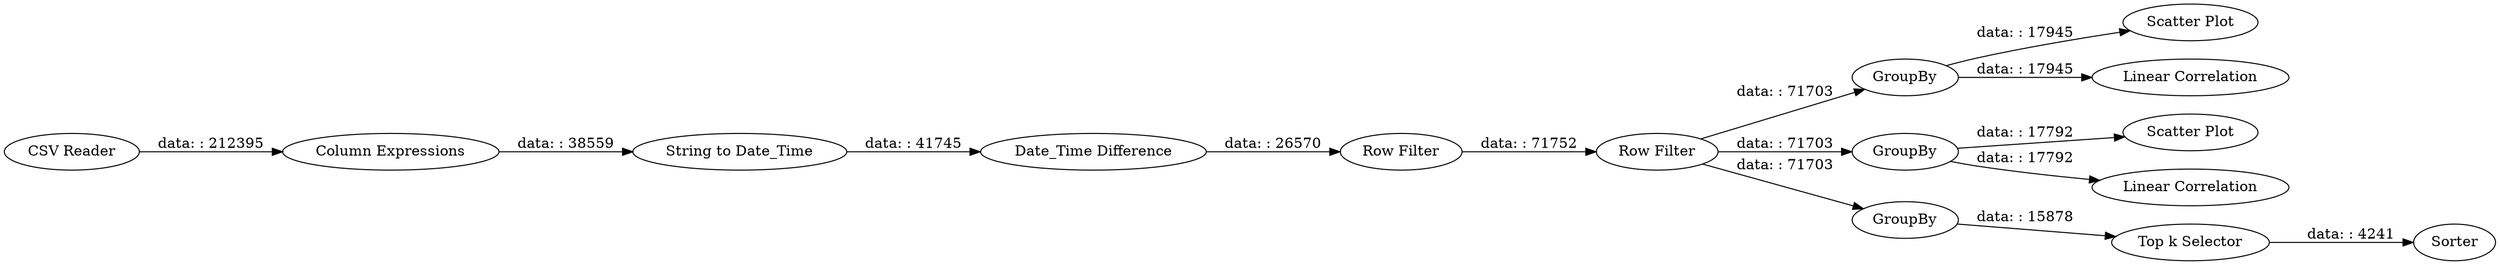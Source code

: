 digraph {
	"1047039645538726568_6" [label="String to Date_Time"]
	"1047039645538726568_10" [label="Scatter Plot"]
	"1047039645538726568_9" [label=Sorter]
	"1047039645538726568_11" [label=GroupBy]
	"1047039645538726568_1" [label="CSV Reader"]
	"1047039645538726568_8" [label="Row Filter"]
	"1047039645538726568_3" [label="Top k Selector"]
	"1047039645538726568_12" [label="Linear Correlation"]
	"1047039645538726568_13" [label="Scatter Plot"]
	"1047039645538726568_4" [label="Column Expressions"]
	"1047039645538726568_15" [label="Linear Correlation"]
	"1047039645538726568_14" [label=GroupBy]
	"1047039645538726568_7" [label="Row Filter"]
	"1047039645538726568_5" [label="Date_Time Difference"]
	"1047039645538726568_2" [label=GroupBy]
	"1047039645538726568_6" -> "1047039645538726568_5" [label="data: : 41745"]
	"1047039645538726568_3" -> "1047039645538726568_9" [label="data: : 4241"]
	"1047039645538726568_8" -> "1047039645538726568_11" [label="data: : 71703"]
	"1047039645538726568_4" -> "1047039645538726568_6" [label="data: : 38559"]
	"1047039645538726568_8" -> "1047039645538726568_2" [label="data: : 71703"]
	"1047039645538726568_1" -> "1047039645538726568_4" [label="data: : 212395"]
	"1047039645538726568_7" -> "1047039645538726568_8" [label="data: : 71752"]
	"1047039645538726568_5" -> "1047039645538726568_7" [label="data: : 26570"]
	"1047039645538726568_8" -> "1047039645538726568_14" [label="data: : 71703"]
	"1047039645538726568_11" -> "1047039645538726568_10" [label="data: : 17945"]
	"1047039645538726568_2" -> "1047039645538726568_3" [label="data: : 15878"]
	"1047039645538726568_14" -> "1047039645538726568_15" [label="data: : 17792"]
	"1047039645538726568_14" -> "1047039645538726568_13" [label="data: : 17792"]
	"1047039645538726568_11" -> "1047039645538726568_12" [label="data: : 17945"]
	rankdir=LR
}
